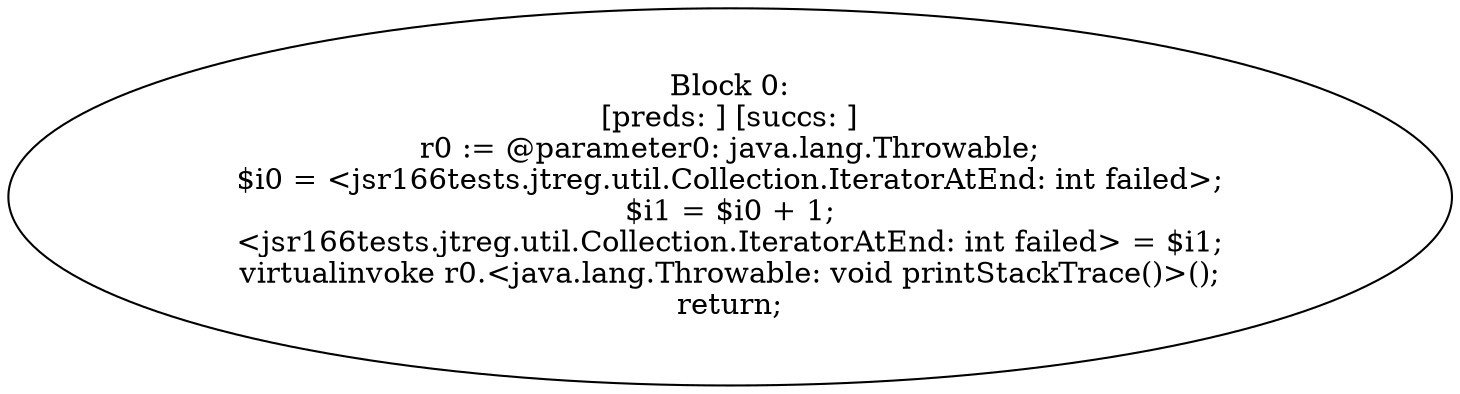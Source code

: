 digraph "unitGraph" {
    "Block 0:
[preds: ] [succs: ]
r0 := @parameter0: java.lang.Throwable;
$i0 = <jsr166tests.jtreg.util.Collection.IteratorAtEnd: int failed>;
$i1 = $i0 + 1;
<jsr166tests.jtreg.util.Collection.IteratorAtEnd: int failed> = $i1;
virtualinvoke r0.<java.lang.Throwable: void printStackTrace()>();
return;
"
}
